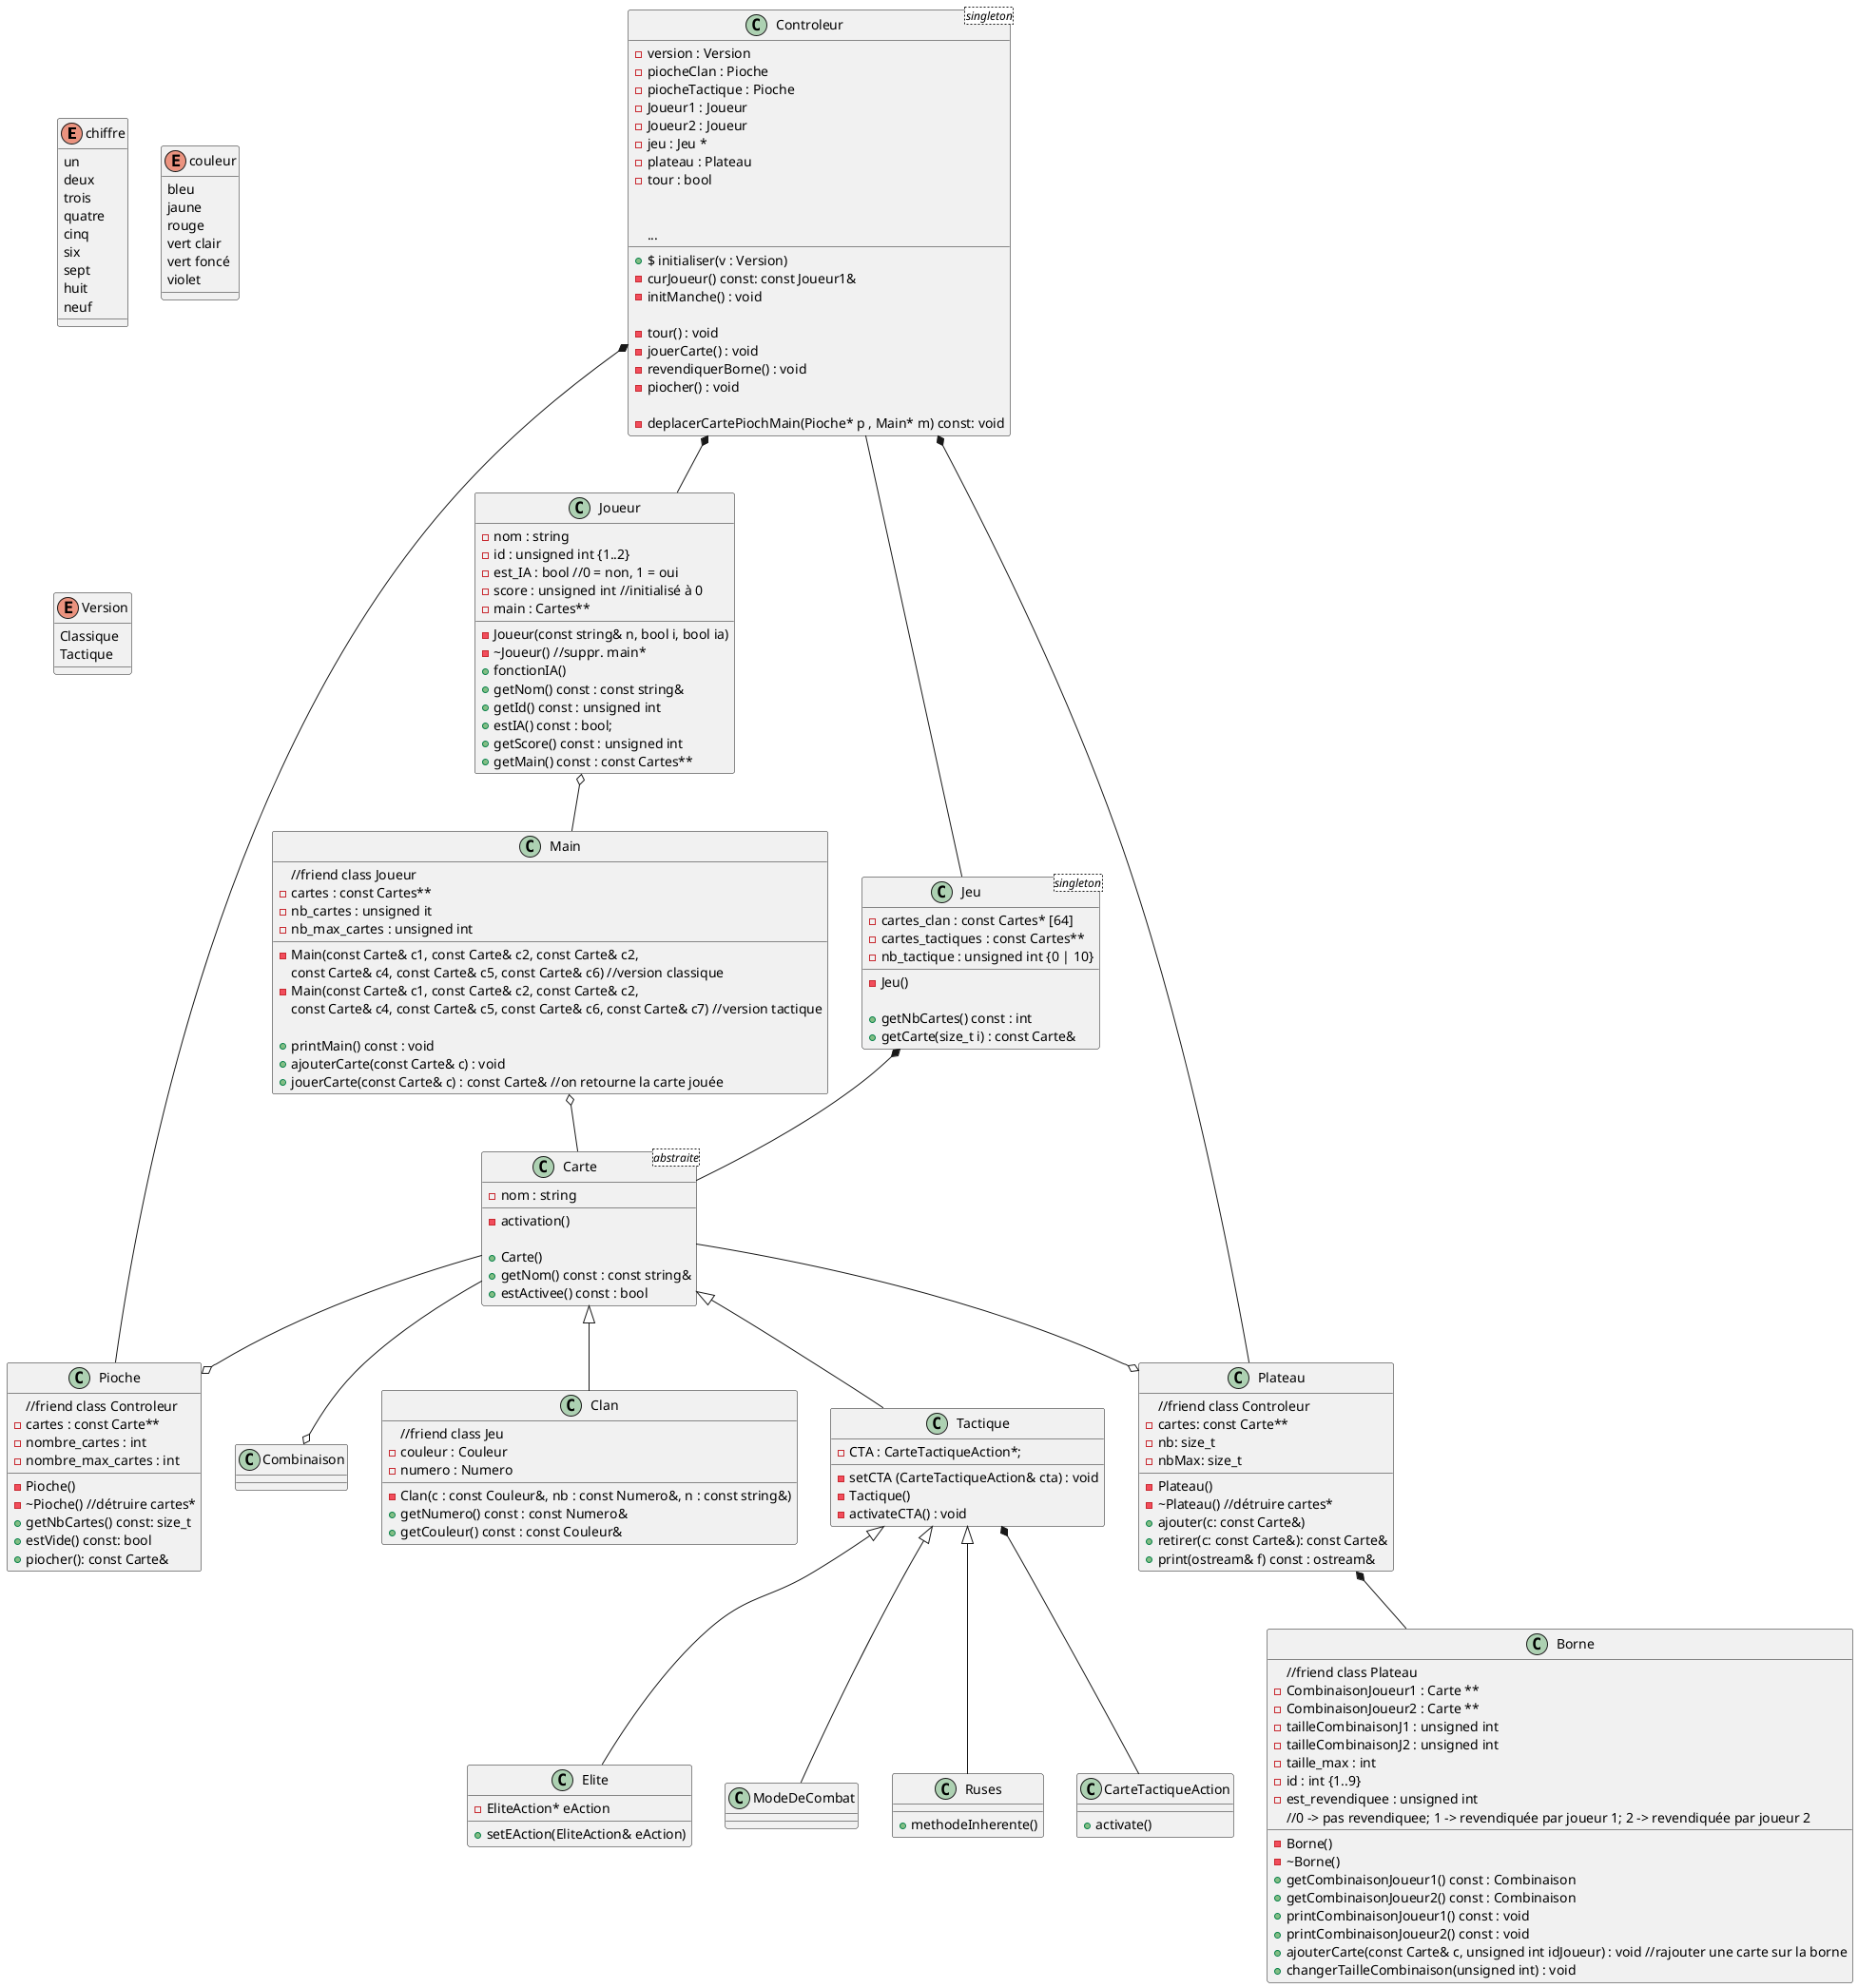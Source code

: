 @startuml Hello

'Où gérer le tour de jeu ? -> Contrôleur ?
'Parti pris : on ne peut pas changer de version du Schotten Totten entre les manches
enum chiffre {
    un
    deux
    trois
    quatre
    cinq
    six
    sept
    huit
    neuf
}

enum couleur {
    bleu
    jaune
    rouge
    vert clair
    vert foncé
    violet
}

enum Version {
    Classique
    Tactique
}

'tous les enfants auront la méthode activation
'activation() est une abstraction
class Carte <abstraite> {
    - nom : string

    - activation()

    + Carte()
    + getNom() const : const string&
    + estActivee() const : bool
}

class Clan {
    //friend class Jeu
    - couleur : Couleur
    - numero : Numero

    - Clan(c : const Couleur&, nb : const Numero&, n : const string&)
    + getNumero() const : const Numero&
    + getCouleur() const : const Couleur&
}

class CarteTactiqueAction{
    +activate()
}

class Tactique {
    - CTA : CarteTactiqueAction*;
    - setCTA (CarteTactiqueAction& cta) : void
    - Tactique()
    - activateCTA() : void

}

class Jeu <singleton> {
    - cartes_clan : const Cartes* [64]
    - cartes_tactiques : const Cartes**
    - nb_tactique : unsigned int {0 | 10}

    - Jeu()

    + getNbCartes() const : int
    + getCarte(size_t i) : const Carte&
}

class Pioche {
    //friend class Controleur
    - cartes : const Carte**
    - nombre_cartes : int
    - nombre_max_cartes : int

    - Pioche()
    - ~Pioche() //détruire cartes*
    + getNbCartes() const: size_t
    + estVide() const: bool
    + piocher(): const Carte&
}

class Controleur <singleton> {
    - version : Version
    - piocheClan : Pioche
    - piocheTactique : Pioche
    - Joueur1 : Joueur
    - Joueur2 : Joueur
    - jeu : Jeu *
    - plateau : Plateau
    - tour : bool
    +$ initialiser(v : Version)
    - curJoueur() const: const Joueur1&
    - initManche() : void

    'Action du jeu
    - tour() : void
    - jouerCarte() : void
    - revendiquerBorne() : void
    - piocher() : void

    'Méthodes générales
    - deplacerCartePiochMain(Pioche* p , Main* m) const: void
    ...

}

class Plateau {
    //friend class Controleur
    - cartes: const Carte**
    - nb: size_t
    - nbMax: size_t

    - Plateau()
    - ~Plateau() //détruire cartes*
    + ajouter(c: const Carte&)
    + retirer(c: const Carte&): const Carte&
    + print(ostream& f) const : ostream&
}

class Borne {
    //friend class Plateau
    - CombinaisonJoueur1 : Carte **
    - CombinaisonJoueur2 : Carte **
    - tailleCombinaisonJ1 : unsigned int
    - tailleCombinaisonJ2 : unsigned int
    - taille_max : int
    - id : int {1..9} 
    - est_revendiquee : unsigned int
    //0 -> pas revendiquee; 1 -> revendiquée par joueur 1; 2 -> revendiquée par joueur 2

    - Borne()
    - ~Borne()
    + getCombinaisonJoueur1() const : Combinaison
    + getCombinaisonJoueur2() const : Combinaison
    + printCombinaisonJoueur1() const : void
    + printCombinaisonJoueur2() const : void
    + ajouterCarte(const Carte& c, unsigned int idJoueur) : void //rajouter une carte sur la borne
    + changerTailleCombinaison(unsigned int) : void

    'Ou : CombinaisonJoueur1 : Carte** // CombinaisonJoueur2 : Carte**  (?)
}

'supprimer combinaison ? 
'comment faire en sorte que la combi (avec ou non une carte Tactique apposée sur la borne)
's'évalue correctement ?
'class Combinaison {
'    //friend class Borne
'    - cartes : const Cartes*[3]
'
'    - Combinaison()
'    - ~Combinaison()
'    + getCarte1() const : const Carte&
'    + getCarte2() const : const Carte&
'    + getCarte3() const : const Carte&
'    + operator<<(const Carte& c) : void
'    + printCombinaison() const : void
'}

class Main {
    //friend class Joueur
    - cartes : const Cartes**
    - nb_cartes : unsigned it
    - nb_max_cartes : unsigned int
    
    -Main(const Carte& c1, const Carte& c2, const Carte& c2,
            const Carte& c4, const Carte& c5, const Carte& c6) //version classique
    - Main(const Carte& c1, const Carte& c2, const Carte& c2,
            const Carte& c4, const Carte& c5, const Carte& c6, const Carte& c7) //version tactique
    'Comment gérer le fait que ce sont uniquement des cartes Clan au début
    'mais peu importe ensuite ?

    + printMain() const : void
    + ajouterCarte(const Carte& c) : void
    + jouerCarte(const Carte& c) : const Carte& //on retourne la carte jouée

}

'Fusionner Joueur et Main ? 
class Joueur {
    - nom : string
    - id : unsigned int {1..2}
    - est_IA : bool //0 = non, 1 = oui
    'détermine si le Joueur est une IA ou non
    - score : unsigned int //initialisé à 0
    - main : Cartes**


    - Joueur(const string& n, bool i, bool ia)
    - ~Joueur() //suppr. main*
    + fonctionIA()
    + getNom() const : const string&
    + getId() const : unsigned int
    + estIA() const : bool;
    + getScore() const : unsigned int
    + getMain() const : const Cartes**
}



class Elite {
    -EliteAction* eAction
    + setEAction(EliteAction& eAction)

}

class ModeDeCombat {

}


class Ruses {
    'Les cartes ruses, à la fin de leur utilisation, vont ds la défausse
    + methodeInherente()
}



'Composition Plateau / Borne
'-> permet de réinitialiser le jeu à la fin/ au début de chaque manche
Carte <|-- Clan
Carte <|-- Tactique

Tactique <|-- Elite
Tactique <|-- ModeDeCombat
Tactique <|-- Ruses
Tactique *-- CarteTactiqueAction



Jeu *-- Carte
Plateau *-- Borne

'Borne *--Combinaison

Carte --o Pioche
Carte --o Plateau
Carte --o Combinaison

Joueur o-- Main

Main o-- Carte


Controleur *-- Plateau
Controleur *-- Pioche
Controleur *-- Joueur
Controleur -- Jeu


@enduml